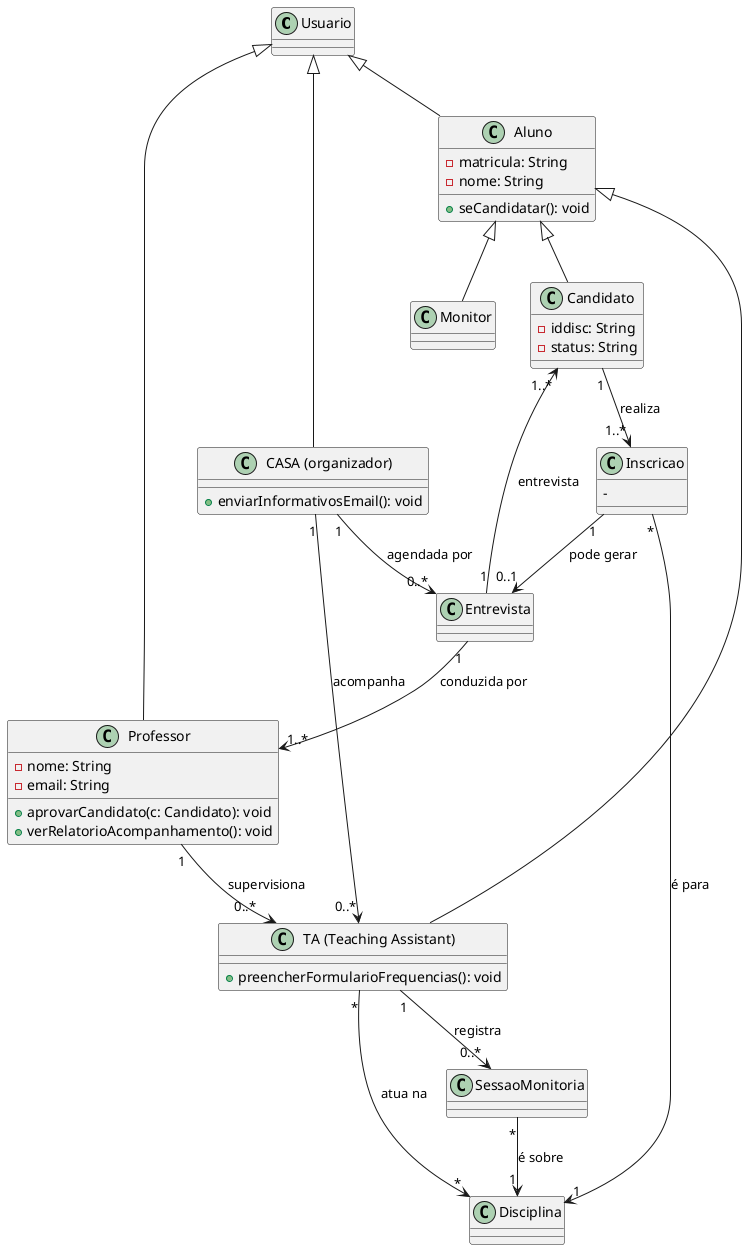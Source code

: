 @startuml

' Definição das classes
class Usuario
class Aluno {
    - matricula: String
    - nome: String  

    + seCandidatar(): void
}
class Professor {
    - nome: String
    - email: String

    + aprovarCandidato(c: Candidato): void
    + verRelatorioAcompanhamento(): void

}
class "CASA (organizador)" as CASA {
    
    + enviarInformativosEmail(): void
}
class Candidato {
    - iddisc: String
    - status: String
}
class Monitor
class "TA (Teaching Assistant)" as TA {

    + preencherFormularioFrequencias(): void
}
class Disciplina
class Inscricao {
    - 
}
class Entrevista
class SessaoMonitoria

' Relacionamentos de Herança (Generalização)
' Um Aluno, Professor e CASA são tipos de Usuário.
Usuario <|-- Aluno
Usuario <|-- Professor
Usuario <|-- CASA

' Candidato, Monitor e TA são papéis/especializações de um Aluno.
Aluno <|-- Candidato
Aluno <|-- Monitor
Aluno <|-- TA

' Relacionamentos de Associação com Multiplicidade
' O fluxo de inscrição e entrevista
Candidato "1" --> "1..*" Inscricao : realiza
Inscricao "*" --> "1" Disciplina : é para
Inscricao "1" --> "0..1" Entrevista : pode gerar
Entrevista "1" --> "1..*" Candidato : entrevista
Entrevista "1" --> "1..*" Professor : conduzida por
CASA "1" --> "0..*" Entrevista : agendada por

' O fluxo de monitoria e acompanhamento
TA "*" --> "*" Disciplina : atua na
TA "1" --> "0..*" SessaoMonitoria : registra
SessaoMonitoria "*" --> "1" Disciplina : é sobre
Professor "1" --> "0..*" TA : supervisiona
CASA "1" --> "0..*" TA : acompanha

@enduml
